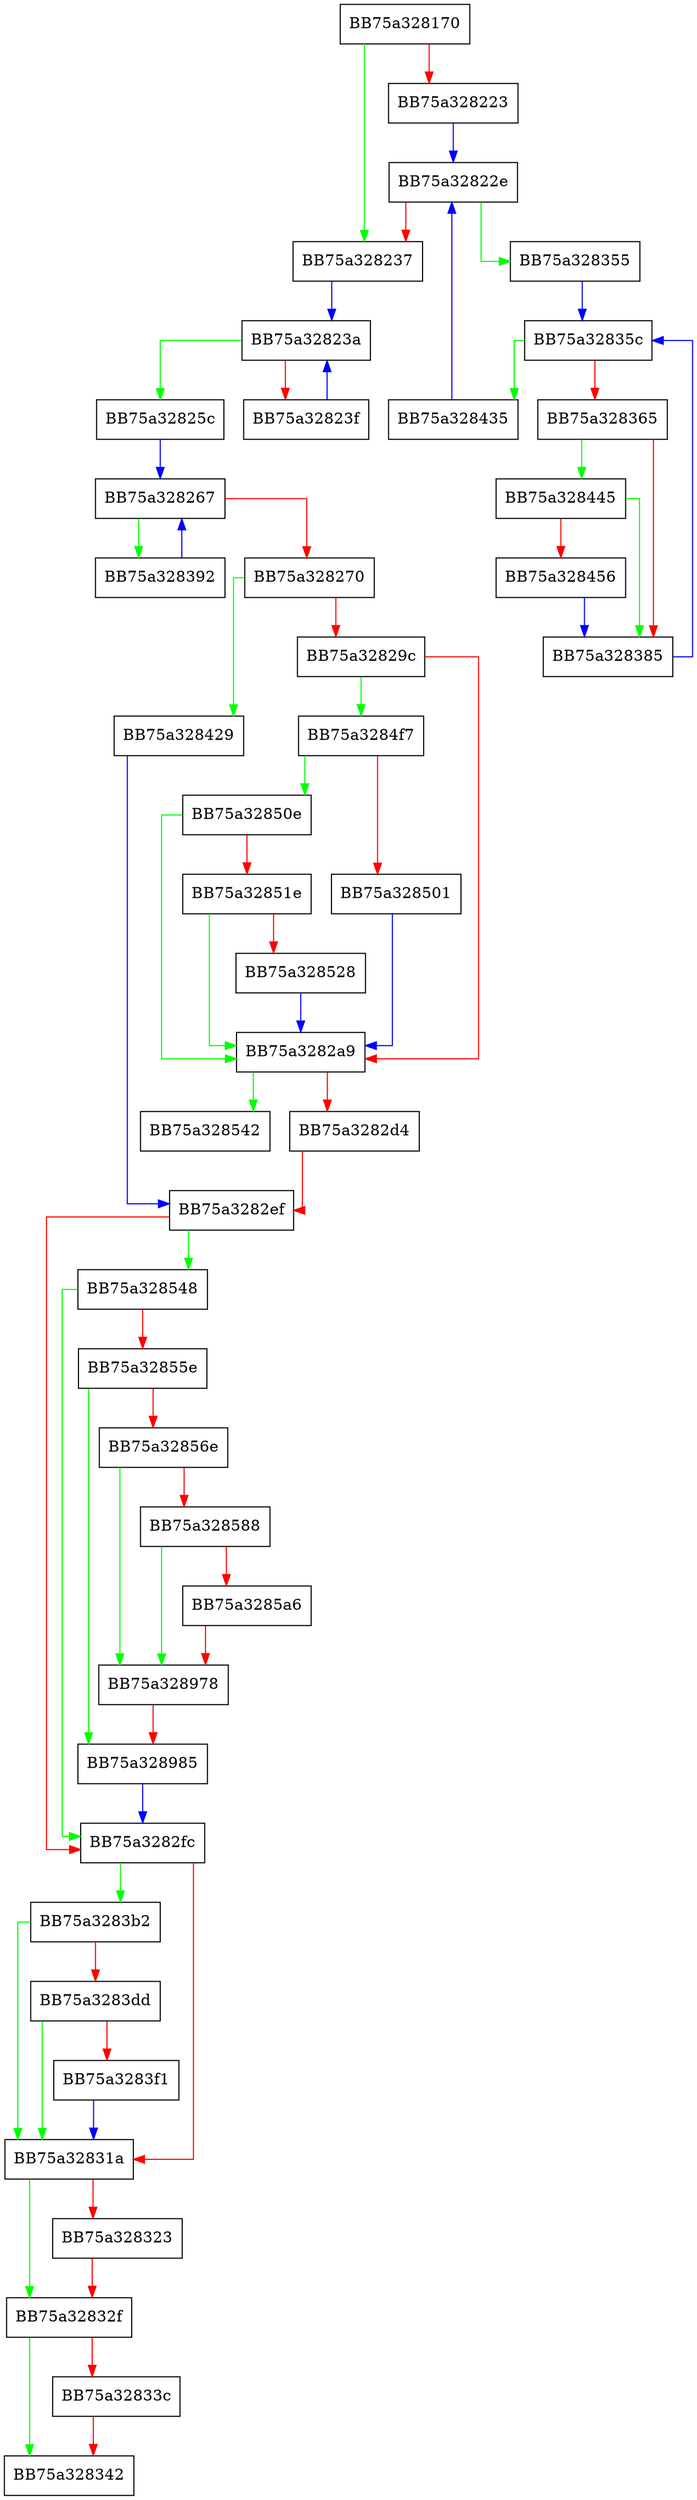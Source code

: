 digraph Shutdown {
  node [shape="box"];
  graph [splines=ortho];
  BB75a328170 -> BB75a328237 [color="green"];
  BB75a328170 -> BB75a328223 [color="red"];
  BB75a328223 -> BB75a32822e [color="blue"];
  BB75a32822e -> BB75a328355 [color="green"];
  BB75a32822e -> BB75a328237 [color="red"];
  BB75a328237 -> BB75a32823a [color="blue"];
  BB75a32823a -> BB75a32825c [color="green"];
  BB75a32823a -> BB75a32823f [color="red"];
  BB75a32823f -> BB75a32823a [color="blue"];
  BB75a32825c -> BB75a328267 [color="blue"];
  BB75a328267 -> BB75a328392 [color="green"];
  BB75a328267 -> BB75a328270 [color="red"];
  BB75a328270 -> BB75a328429 [color="green"];
  BB75a328270 -> BB75a32829c [color="red"];
  BB75a32829c -> BB75a3284f7 [color="green"];
  BB75a32829c -> BB75a3282a9 [color="red"];
  BB75a3282a9 -> BB75a328542 [color="green"];
  BB75a3282a9 -> BB75a3282d4 [color="red"];
  BB75a3282d4 -> BB75a3282ef [color="red"];
  BB75a3282ef -> BB75a328548 [color="green"];
  BB75a3282ef -> BB75a3282fc [color="red"];
  BB75a3282fc -> BB75a3283b2 [color="green"];
  BB75a3282fc -> BB75a32831a [color="red"];
  BB75a32831a -> BB75a32832f [color="green"];
  BB75a32831a -> BB75a328323 [color="red"];
  BB75a328323 -> BB75a32832f [color="red"];
  BB75a32832f -> BB75a328342 [color="green"];
  BB75a32832f -> BB75a32833c [color="red"];
  BB75a32833c -> BB75a328342 [color="red"];
  BB75a328355 -> BB75a32835c [color="blue"];
  BB75a32835c -> BB75a328435 [color="green"];
  BB75a32835c -> BB75a328365 [color="red"];
  BB75a328365 -> BB75a328445 [color="green"];
  BB75a328365 -> BB75a328385 [color="red"];
  BB75a328385 -> BB75a32835c [color="blue"];
  BB75a328392 -> BB75a328267 [color="blue"];
  BB75a3283b2 -> BB75a32831a [color="green"];
  BB75a3283b2 -> BB75a3283dd [color="red"];
  BB75a3283dd -> BB75a32831a [color="green"];
  BB75a3283dd -> BB75a3283f1 [color="red"];
  BB75a3283f1 -> BB75a32831a [color="blue"];
  BB75a328429 -> BB75a3282ef [color="blue"];
  BB75a328435 -> BB75a32822e [color="blue"];
  BB75a328445 -> BB75a328385 [color="green"];
  BB75a328445 -> BB75a328456 [color="red"];
  BB75a328456 -> BB75a328385 [color="blue"];
  BB75a3284f7 -> BB75a32850e [color="green"];
  BB75a3284f7 -> BB75a328501 [color="red"];
  BB75a328501 -> BB75a3282a9 [color="blue"];
  BB75a32850e -> BB75a3282a9 [color="green"];
  BB75a32850e -> BB75a32851e [color="red"];
  BB75a32851e -> BB75a3282a9 [color="green"];
  BB75a32851e -> BB75a328528 [color="red"];
  BB75a328528 -> BB75a3282a9 [color="blue"];
  BB75a328548 -> BB75a3282fc [color="green"];
  BB75a328548 -> BB75a32855e [color="red"];
  BB75a32855e -> BB75a328985 [color="green"];
  BB75a32855e -> BB75a32856e [color="red"];
  BB75a32856e -> BB75a328978 [color="green"];
  BB75a32856e -> BB75a328588 [color="red"];
  BB75a328588 -> BB75a328978 [color="green"];
  BB75a328588 -> BB75a3285a6 [color="red"];
  BB75a3285a6 -> BB75a328978 [color="red"];
  BB75a328978 -> BB75a328985 [color="red"];
  BB75a328985 -> BB75a3282fc [color="blue"];
}